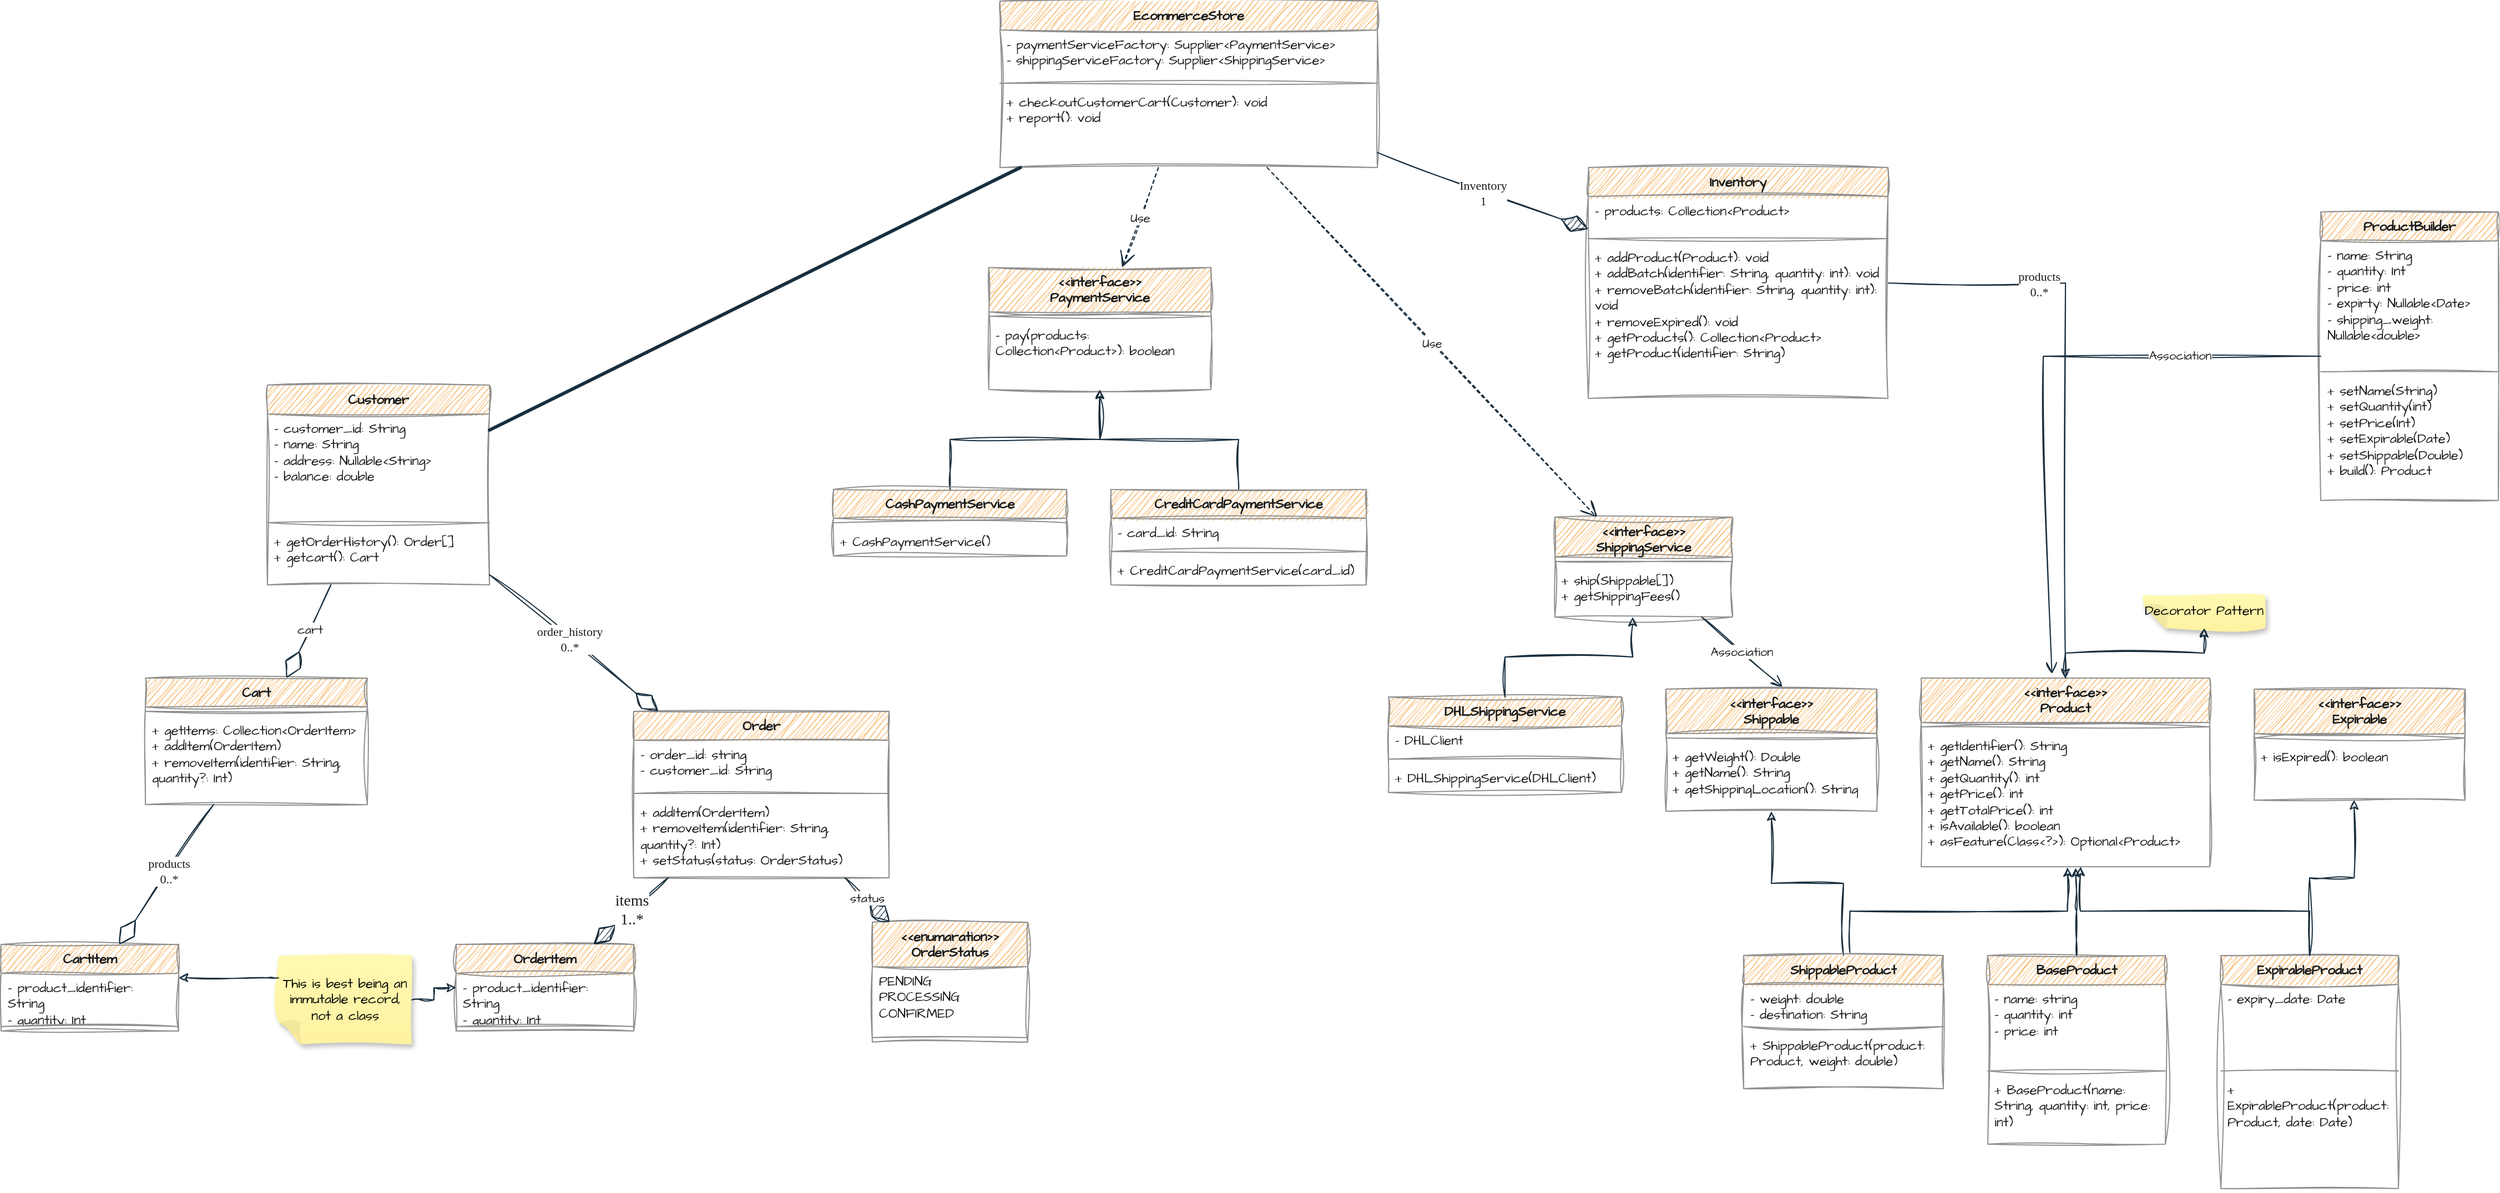 <mxfile version="27.0.9">
  <diagram name="Page-1" id="oMHGKtjGc_Rwl72CopP7">
    <mxGraphModel dx="2731" dy="1090" grid="1" gridSize="10" guides="1" tooltips="1" connect="1" arrows="0" fold="1" page="0" pageScale="1" pageWidth="850" pageHeight="1100" math="0" shadow="0" adaptiveColors="simple">
      <root>
        <mxCell id="0" />
        <mxCell id="1" parent="0" />
        <mxCell id="bumFBKtYFmRdEkyEDQx--1" value="&amp;lt;&amp;lt;interface&amp;gt;&amp;gt;&lt;br&gt;Product" style="swimlane;fontStyle=1;align=center;verticalAlign=top;childLayout=stackLayout;horizontal=1;startSize=40;horizontalStack=0;resizeParent=1;resizeParentMax=0;resizeLast=0;collapsible=1;marginBottom=0;whiteSpace=wrap;html=1;sketch=1;hachureGap=4;jiggle=2;curveFitting=1;fontFamily=Architects Daughter;fontSource=https%3A%2F%2Ffonts.googleapis.com%2Fcss%3Ffamily%3DArchitects%2BDaughter;labelBackgroundColor=none;fillColor=#F5AB50;strokeColor=#909090;fontColor=#1A1A1A;" vertex="1" parent="1">
          <mxGeometry x="270" y="360" width="260" height="170" as="geometry" />
        </mxCell>
        <mxCell id="bumFBKtYFmRdEkyEDQx--3" value="" style="line;strokeWidth=1;fillColor=none;align=left;verticalAlign=middle;spacingTop=-1;spacingLeft=3;spacingRight=3;rotatable=0;labelPosition=right;points=[];portConstraint=eastwest;sketch=1;hachureGap=4;jiggle=2;curveFitting=1;fontFamily=Architects Daughter;fontSource=https%3A%2F%2Ffonts.googleapis.com%2Fcss%3Ffamily%3DArchitects%2BDaughter;labelBackgroundColor=none;strokeColor=#909090;fontColor=#1A1A1A;" vertex="1" parent="bumFBKtYFmRdEkyEDQx--1">
          <mxGeometry y="40" width="260" height="8" as="geometry" />
        </mxCell>
        <mxCell id="bumFBKtYFmRdEkyEDQx--4" value="&lt;div&gt;+ getIdentifier(): String&lt;/div&gt;&lt;div&gt;+ getName(): String&lt;/div&gt;&lt;div&gt;+ getQuantity(): int&lt;/div&gt;&lt;div&gt;+ getPrice(): int&lt;/div&gt;&lt;div&gt;+ getTotalPrice(): int&lt;/div&gt;&lt;div&gt;+ isAvailable(): boolean&lt;/div&gt;&lt;div&gt;+ asFeature(Class&amp;lt;?&amp;gt;): Optional&amp;lt;Product&amp;gt;&lt;/div&gt;" style="text;strokeColor=none;fillColor=none;align=left;verticalAlign=top;spacingLeft=4;spacingRight=4;overflow=hidden;rotatable=0;points=[[0,0.5],[1,0.5]];portConstraint=eastwest;whiteSpace=wrap;html=1;fontFamily=Architects Daughter;fontSource=https%3A%2F%2Ffonts.googleapis.com%2Fcss%3Ffamily%3DArchitects%2BDaughter;labelBackgroundColor=none;fontColor=#1A1A1A;" vertex="1" parent="bumFBKtYFmRdEkyEDQx--1">
          <mxGeometry y="48" width="260" height="122" as="geometry" />
        </mxCell>
        <mxCell id="bumFBKtYFmRdEkyEDQx--17" style="edgeStyle=orthogonalEdgeStyle;rounded=0;sketch=1;hachureGap=4;jiggle=2;curveFitting=1;orthogonalLoop=1;jettySize=auto;html=1;exitX=0.5;exitY=0;exitDx=0;exitDy=0;entryX=0.5;entryY=1;entryDx=0;entryDy=0;entryPerimeter=0;fontFamily=Architects Daughter;fontSource=https%3A%2F%2Ffonts.googleapis.com%2Fcss%3Ffamily%3DArchitects%2BDaughter;labelBackgroundColor=none;fontColor=default;strokeColor=#182E3E;" edge="1" parent="1" source="bumFBKtYFmRdEkyEDQx--13">
          <mxGeometry relative="1" as="geometry">
            <mxPoint x="490" y="670.0" as="targetPoint" />
          </mxGeometry>
        </mxCell>
        <mxCell id="bumFBKtYFmRdEkyEDQx--37" style="edgeStyle=orthogonalEdgeStyle;rounded=0;sketch=1;hachureGap=4;jiggle=2;curveFitting=1;orthogonalLoop=1;jettySize=auto;html=1;exitX=0.5;exitY=0;exitDx=0;exitDy=0;entryX=0.5;entryY=1;entryDx=0;entryDy=0;fontFamily=Architects Daughter;fontSource=https%3A%2F%2Ffonts.googleapis.com%2Fcss%3Ffamily%3DArchitects%2BDaughter;labelBackgroundColor=none;fontColor=default;strokeColor=#182E3E;" edge="1" parent="1" source="bumFBKtYFmRdEkyEDQx--33">
          <mxGeometry relative="1" as="geometry">
            <mxPoint x="1060" y="420" as="targetPoint" />
          </mxGeometry>
        </mxCell>
        <mxCell id="bumFBKtYFmRdEkyEDQx--45" style="edgeStyle=orthogonalEdgeStyle;rounded=0;sketch=1;hachureGap=4;jiggle=2;curveFitting=1;orthogonalLoop=1;jettySize=auto;html=1;exitX=0.5;exitY=0;exitDx=0;exitDy=0;fontFamily=Architects Daughter;fontSource=https%3A%2F%2Ffonts.googleapis.com%2Fcss%3Ffamily%3DArchitects%2BDaughter;entryX=0.309;entryY=1.103;entryDx=0;entryDy=0;entryPerimeter=0;labelBackgroundColor=none;fontColor=default;strokeColor=#182E3E;" edge="1" parent="1" source="bumFBKtYFmRdEkyEDQx--41">
          <mxGeometry relative="1" as="geometry">
            <mxPoint x="1029.44" y="422.678" as="targetPoint" />
            <Array as="points">
              <mxPoint x="995" y="560" />
              <mxPoint x="870" y="560" />
              <mxPoint x="870" y="582" />
              <mxPoint x="1029" y="582" />
              <mxPoint x="1029" y="423" />
            </Array>
          </mxGeometry>
        </mxCell>
        <mxCell id="bumFBKtYFmRdEkyEDQx--49" style="edgeStyle=orthogonalEdgeStyle;rounded=0;sketch=1;hachureGap=4;jiggle=2;curveFitting=1;orthogonalLoop=1;jettySize=auto;html=1;exitX=0.5;exitY=0;exitDx=0;exitDy=0;entryX=0.414;entryY=0.974;entryDx=0;entryDy=0;entryPerimeter=0;fontFamily=Architects Daughter;fontSource=https%3A%2F%2Ffonts.googleapis.com%2Fcss%3Ffamily%3DArchitects%2BDaughter;labelBackgroundColor=none;fontColor=default;strokeColor=#182E3E;" edge="1" parent="1" target="bumFBKtYFmRdEkyEDQx--24">
          <mxGeometry relative="1" as="geometry">
            <mxPoint x="1240" y="300" as="sourcePoint" />
          </mxGeometry>
        </mxCell>
        <mxCell id="bumFBKtYFmRdEkyEDQx--67" value="BaseProduct" style="swimlane;fontStyle=1;align=center;verticalAlign=top;childLayout=stackLayout;horizontal=1;startSize=26;horizontalStack=0;resizeParent=1;resizeParentMax=0;resizeLast=0;collapsible=1;marginBottom=0;whiteSpace=wrap;html=1;sketch=1;hachureGap=4;jiggle=2;curveFitting=1;fontFamily=Architects Daughter;fontSource=https%3A%2F%2Ffonts.googleapis.com%2Fcss%3Ffamily%3DArchitects%2BDaughter;labelBackgroundColor=none;fillColor=#F5AB50;strokeColor=#909090;fontColor=#1A1A1A;" vertex="1" parent="1">
          <mxGeometry x="330" y="610" width="160" height="170" as="geometry" />
        </mxCell>
        <mxCell id="bumFBKtYFmRdEkyEDQx--68" value="- name: string&lt;div&gt;- quantity: int&lt;/div&gt;&lt;div&gt;- price: int&lt;/div&gt;" style="text;strokeColor=none;fillColor=none;align=left;verticalAlign=top;spacingLeft=4;spacingRight=4;overflow=hidden;rotatable=0;points=[[0,0.5],[1,0.5]];portConstraint=eastwest;whiteSpace=wrap;html=1;fontFamily=Architects Daughter;fontSource=https%3A%2F%2Ffonts.googleapis.com%2Fcss%3Ffamily%3DArchitects%2BDaughter;labelBackgroundColor=none;fontColor=#1A1A1A;" vertex="1" parent="bumFBKtYFmRdEkyEDQx--67">
          <mxGeometry y="26" width="160" height="74" as="geometry" />
        </mxCell>
        <mxCell id="bumFBKtYFmRdEkyEDQx--69" value="" style="line;strokeWidth=1;fillColor=none;align=left;verticalAlign=middle;spacingTop=-1;spacingLeft=3;spacingRight=3;rotatable=0;labelPosition=right;points=[];portConstraint=eastwest;sketch=1;hachureGap=4;jiggle=2;curveFitting=1;fontFamily=Architects Daughter;fontSource=https%3A%2F%2Ffonts.googleapis.com%2Fcss%3Ffamily%3DArchitects%2BDaughter;labelBackgroundColor=none;strokeColor=#909090;fontColor=#1A1A1A;" vertex="1" parent="bumFBKtYFmRdEkyEDQx--67">
          <mxGeometry y="100" width="160" height="8" as="geometry" />
        </mxCell>
        <mxCell id="bumFBKtYFmRdEkyEDQx--112" value="&lt;div&gt;+ BaseProduct(name: String, quantity: int, price: int)&lt;/div&gt;" style="text;strokeColor=none;fillColor=none;align=left;verticalAlign=top;spacingLeft=4;spacingRight=4;overflow=hidden;rotatable=0;points=[[0,0.5],[1,0.5]];portConstraint=eastwest;whiteSpace=wrap;html=1;fontFamily=Architects Daughter;fontSource=https%3A%2F%2Ffonts.googleapis.com%2Fcss%3Ffamily%3DArchitects%2BDaughter;labelBackgroundColor=none;fontColor=#1A1A1A;" vertex="1" parent="bumFBKtYFmRdEkyEDQx--67">
          <mxGeometry y="108" width="160" height="62" as="geometry" />
        </mxCell>
        <mxCell id="bumFBKtYFmRdEkyEDQx--71" style="edgeStyle=orthogonalEdgeStyle;rounded=0;sketch=1;hachureGap=4;jiggle=2;curveFitting=1;orthogonalLoop=1;jettySize=auto;html=1;exitX=0.5;exitY=0;exitDx=0;exitDy=0;entryX=0.535;entryY=1.008;entryDx=0;entryDy=0;entryPerimeter=0;fontFamily=Architects Daughter;fontSource=https%3A%2F%2Ffonts.googleapis.com%2Fcss%3Ffamily%3DArchitects%2BDaughter;labelBackgroundColor=none;fontColor=default;strokeColor=#182E3E;" edge="1" parent="1" source="bumFBKtYFmRdEkyEDQx--67" target="bumFBKtYFmRdEkyEDQx--4">
          <mxGeometry relative="1" as="geometry" />
        </mxCell>
        <mxCell id="bumFBKtYFmRdEkyEDQx--76" style="edgeStyle=orthogonalEdgeStyle;rounded=0;sketch=1;hachureGap=4;jiggle=2;curveFitting=1;orthogonalLoop=1;jettySize=auto;html=1;exitX=0.532;exitY=-0.022;exitDx=0;exitDy=0;entryX=0.507;entryY=1.004;entryDx=0;entryDy=0;entryPerimeter=0;fontFamily=Architects Daughter;fontSource=https%3A%2F%2Ffonts.googleapis.com%2Fcss%3Ffamily%3DArchitects%2BDaughter;exitPerimeter=0;labelBackgroundColor=none;fontColor=default;strokeColor=#182E3E;" edge="1" parent="1" source="bumFBKtYFmRdEkyEDQx--77" target="bumFBKtYFmRdEkyEDQx--4">
          <mxGeometry relative="1" as="geometry">
            <mxPoint x="340" y="600.0" as="sourcePoint" />
          </mxGeometry>
        </mxCell>
        <mxCell id="bumFBKtYFmRdEkyEDQx--84" style="edgeStyle=orthogonalEdgeStyle;rounded=0;sketch=1;hachureGap=4;jiggle=2;curveFitting=1;orthogonalLoop=1;jettySize=auto;html=1;exitX=0.5;exitY=0;exitDx=0;exitDy=0;entryX=0.5;entryY=1;entryDx=0;entryDy=0;fontFamily=Architects Daughter;fontSource=https%3A%2F%2Ffonts.googleapis.com%2Fcss%3Ffamily%3DArchitects%2BDaughter;labelBackgroundColor=none;fontColor=default;strokeColor=#182E3E;" edge="1" parent="1" source="bumFBKtYFmRdEkyEDQx--77" target="bumFBKtYFmRdEkyEDQx--81">
          <mxGeometry relative="1" as="geometry" />
        </mxCell>
        <mxCell id="bumFBKtYFmRdEkyEDQx--77" value="ShippableProduct" style="swimlane;fontStyle=1;align=center;verticalAlign=top;childLayout=stackLayout;horizontal=1;startSize=26;horizontalStack=0;resizeParent=1;resizeParentMax=0;resizeLast=0;collapsible=1;marginBottom=0;whiteSpace=wrap;html=1;sketch=1;hachureGap=4;jiggle=2;curveFitting=1;fontFamily=Architects Daughter;fontSource=https%3A%2F%2Ffonts.googleapis.com%2Fcss%3Ffamily%3DArchitects%2BDaughter;labelBackgroundColor=none;fillColor=#F5AB50;strokeColor=#909090;fontColor=#1A1A1A;" vertex="1" parent="1">
          <mxGeometry x="110" y="610" width="180" height="120" as="geometry" />
        </mxCell>
        <mxCell id="bumFBKtYFmRdEkyEDQx--78" value="- weight: double&lt;div&gt;- destination: String&lt;/div&gt;" style="text;strokeColor=none;fillColor=none;align=left;verticalAlign=top;spacingLeft=4;spacingRight=4;overflow=hidden;rotatable=0;points=[[0,0.5],[1,0.5]];portConstraint=eastwest;whiteSpace=wrap;html=1;fontFamily=Architects Daughter;fontSource=https%3A%2F%2Ffonts.googleapis.com%2Fcss%3Ffamily%3DArchitects%2BDaughter;labelBackgroundColor=none;fontColor=#1A1A1A;" vertex="1" parent="bumFBKtYFmRdEkyEDQx--77">
          <mxGeometry y="26" width="180" height="34" as="geometry" />
        </mxCell>
        <mxCell id="bumFBKtYFmRdEkyEDQx--79" value="" style="line;strokeWidth=1;fillColor=none;align=left;verticalAlign=middle;spacingTop=-1;spacingLeft=3;spacingRight=3;rotatable=0;labelPosition=right;points=[];portConstraint=eastwest;sketch=1;hachureGap=4;jiggle=2;curveFitting=1;fontFamily=Architects Daughter;fontSource=https%3A%2F%2Ffonts.googleapis.com%2Fcss%3Ffamily%3DArchitects%2BDaughter;labelBackgroundColor=none;strokeColor=#909090;fontColor=#1A1A1A;" vertex="1" parent="bumFBKtYFmRdEkyEDQx--77">
          <mxGeometry y="60" width="180" height="8" as="geometry" />
        </mxCell>
        <mxCell id="bumFBKtYFmRdEkyEDQx--114" value="&lt;div&gt;+ ShippableProduct(product: Product, weight: double)&lt;/div&gt;" style="text;strokeColor=none;fillColor=none;align=left;verticalAlign=top;spacingLeft=4;spacingRight=4;overflow=hidden;rotatable=0;points=[[0,0.5],[1,0.5]];portConstraint=eastwest;whiteSpace=wrap;html=1;fontFamily=Architects Daughter;fontSource=https%3A%2F%2Ffonts.googleapis.com%2Fcss%3Ffamily%3DArchitects%2BDaughter;labelBackgroundColor=none;fontColor=#1A1A1A;" vertex="1" parent="bumFBKtYFmRdEkyEDQx--77">
          <mxGeometry y="68" width="180" height="52" as="geometry" />
        </mxCell>
        <mxCell id="bumFBKtYFmRdEkyEDQx--81" value="&amp;lt;&amp;lt;interface&amp;gt;&amp;gt;&lt;br&gt;Shippable" style="swimlane;fontStyle=1;align=center;verticalAlign=top;childLayout=stackLayout;horizontal=1;startSize=40;horizontalStack=0;resizeParent=1;resizeParentMax=0;resizeLast=0;collapsible=1;marginBottom=0;whiteSpace=wrap;html=1;sketch=1;hachureGap=4;jiggle=2;curveFitting=1;fontFamily=Architects Daughter;fontSource=https%3A%2F%2Ffonts.googleapis.com%2Fcss%3Ffamily%3DArchitects%2BDaughter;labelBackgroundColor=none;fillColor=#F5AB50;strokeColor=#909090;fontColor=#1A1A1A;" vertex="1" parent="1">
          <mxGeometry x="40" y="370" width="190" height="110" as="geometry" />
        </mxCell>
        <mxCell id="bumFBKtYFmRdEkyEDQx--82" value="" style="line;strokeWidth=1;fillColor=none;align=left;verticalAlign=middle;spacingTop=-1;spacingLeft=3;spacingRight=3;rotatable=0;labelPosition=right;points=[];portConstraint=eastwest;sketch=1;hachureGap=4;jiggle=2;curveFitting=1;fontFamily=Architects Daughter;fontSource=https%3A%2F%2Ffonts.googleapis.com%2Fcss%3Ffamily%3DArchitects%2BDaughter;labelBackgroundColor=none;strokeColor=#909090;fontColor=#1A1A1A;" vertex="1" parent="bumFBKtYFmRdEkyEDQx--81">
          <mxGeometry y="40" width="190" height="8" as="geometry" />
        </mxCell>
        <mxCell id="bumFBKtYFmRdEkyEDQx--83" value="&lt;div&gt;+ getWeight(): Double&lt;/div&gt;&lt;div&gt;+ getName(): String&lt;/div&gt;&lt;div&gt;+ getShippingLocation(): String&lt;/div&gt;" style="text;strokeColor=none;fillColor=none;align=left;verticalAlign=top;spacingLeft=4;spacingRight=4;overflow=hidden;rotatable=0;points=[[0,0.5],[1,0.5]];portConstraint=eastwest;whiteSpace=wrap;html=1;fontFamily=Architects Daughter;fontSource=https%3A%2F%2Ffonts.googleapis.com%2Fcss%3Ffamily%3DArchitects%2BDaughter;labelBackgroundColor=none;fontColor=#1A1A1A;" vertex="1" parent="bumFBKtYFmRdEkyEDQx--81">
          <mxGeometry y="48" width="190" height="62" as="geometry" />
        </mxCell>
        <mxCell id="bumFBKtYFmRdEkyEDQx--85" value="ExpirableProduct" style="swimlane;fontStyle=1;align=center;verticalAlign=top;childLayout=stackLayout;horizontal=1;startSize=26;horizontalStack=0;resizeParent=1;resizeParentMax=0;resizeLast=0;collapsible=1;marginBottom=0;whiteSpace=wrap;html=1;sketch=1;hachureGap=4;jiggle=2;curveFitting=1;fontFamily=Architects Daughter;fontSource=https%3A%2F%2Ffonts.googleapis.com%2Fcss%3Ffamily%3DArchitects%2BDaughter;labelBackgroundColor=none;fillColor=#F5AB50;strokeColor=#909090;fontColor=#1A1A1A;" vertex="1" parent="1">
          <mxGeometry x="540" y="610" width="160" height="210" as="geometry" />
        </mxCell>
        <mxCell id="bumFBKtYFmRdEkyEDQx--86" value="- expiry_date: Date" style="text;strokeColor=none;fillColor=none;align=left;verticalAlign=top;spacingLeft=4;spacingRight=4;overflow=hidden;rotatable=0;points=[[0,0.5],[1,0.5]];portConstraint=eastwest;whiteSpace=wrap;html=1;fontFamily=Architects Daughter;fontSource=https%3A%2F%2Ffonts.googleapis.com%2Fcss%3Ffamily%3DArchitects%2BDaughter;labelBackgroundColor=none;fontColor=#1A1A1A;" vertex="1" parent="bumFBKtYFmRdEkyEDQx--85">
          <mxGeometry y="26" width="160" height="74" as="geometry" />
        </mxCell>
        <mxCell id="bumFBKtYFmRdEkyEDQx--87" value="" style="line;strokeWidth=1;fillColor=none;align=left;verticalAlign=middle;spacingTop=-1;spacingLeft=3;spacingRight=3;rotatable=0;labelPosition=right;points=[];portConstraint=eastwest;sketch=1;hachureGap=4;jiggle=2;curveFitting=1;fontFamily=Architects Daughter;fontSource=https%3A%2F%2Ffonts.googleapis.com%2Fcss%3Ffamily%3DArchitects%2BDaughter;labelBackgroundColor=none;strokeColor=#909090;fontColor=#1A1A1A;" vertex="1" parent="bumFBKtYFmRdEkyEDQx--85">
          <mxGeometry y="100" width="160" height="8" as="geometry" />
        </mxCell>
        <mxCell id="bumFBKtYFmRdEkyEDQx--113" value="&lt;div&gt;+ ExpirableProduct(product: Product, date: Date)&lt;/div&gt;" style="text;strokeColor=none;fillColor=none;align=left;verticalAlign=top;spacingLeft=4;spacingRight=4;overflow=hidden;rotatable=0;points=[[0,0.5],[1,0.5]];portConstraint=eastwest;whiteSpace=wrap;html=1;fontFamily=Architects Daughter;fontSource=https%3A%2F%2Ffonts.googleapis.com%2Fcss%3Ffamily%3DArchitects%2BDaughter;labelBackgroundColor=none;fontColor=#1A1A1A;" vertex="1" parent="bumFBKtYFmRdEkyEDQx--85">
          <mxGeometry y="108" width="160" height="102" as="geometry" />
        </mxCell>
        <mxCell id="bumFBKtYFmRdEkyEDQx--89" value="&amp;lt;&amp;lt;interface&amp;gt;&amp;gt;&lt;br&gt;Expirable" style="swimlane;fontStyle=1;align=center;verticalAlign=top;childLayout=stackLayout;horizontal=1;startSize=40;horizontalStack=0;resizeParent=1;resizeParentMax=0;resizeLast=0;collapsible=1;marginBottom=0;whiteSpace=wrap;html=1;sketch=1;hachureGap=4;jiggle=2;curveFitting=1;fontFamily=Architects Daughter;fontSource=https%3A%2F%2Ffonts.googleapis.com%2Fcss%3Ffamily%3DArchitects%2BDaughter;labelBackgroundColor=none;fillColor=#F5AB50;strokeColor=#909090;fontColor=#1A1A1A;" vertex="1" parent="1">
          <mxGeometry x="570" y="370" width="190" height="100" as="geometry" />
        </mxCell>
        <mxCell id="bumFBKtYFmRdEkyEDQx--90" value="" style="line;strokeWidth=1;fillColor=none;align=left;verticalAlign=middle;spacingTop=-1;spacingLeft=3;spacingRight=3;rotatable=0;labelPosition=right;points=[];portConstraint=eastwest;sketch=1;hachureGap=4;jiggle=2;curveFitting=1;fontFamily=Architects Daughter;fontSource=https%3A%2F%2Ffonts.googleapis.com%2Fcss%3Ffamily%3DArchitects%2BDaughter;labelBackgroundColor=none;strokeColor=#909090;fontColor=#1A1A1A;" vertex="1" parent="bumFBKtYFmRdEkyEDQx--89">
          <mxGeometry y="40" width="190" height="8" as="geometry" />
        </mxCell>
        <mxCell id="bumFBKtYFmRdEkyEDQx--91" value="&lt;div&gt;+ isExpired(): boolean&lt;/div&gt;" style="text;strokeColor=none;fillColor=none;align=left;verticalAlign=top;spacingLeft=4;spacingRight=4;overflow=hidden;rotatable=0;points=[[0,0.5],[1,0.5]];portConstraint=eastwest;whiteSpace=wrap;html=1;fontFamily=Architects Daughter;fontSource=https%3A%2F%2Ffonts.googleapis.com%2Fcss%3Ffamily%3DArchitects%2BDaughter;labelBackgroundColor=none;fontColor=#1A1A1A;" vertex="1" parent="bumFBKtYFmRdEkyEDQx--89">
          <mxGeometry y="48" width="190" height="52" as="geometry" />
        </mxCell>
        <mxCell id="bumFBKtYFmRdEkyEDQx--92" style="edgeStyle=orthogonalEdgeStyle;rounded=0;sketch=1;hachureGap=4;jiggle=2;curveFitting=1;orthogonalLoop=1;jettySize=auto;html=1;exitX=0.5;exitY=0;exitDx=0;exitDy=0;entryX=0.474;entryY=1;entryDx=0;entryDy=0;entryPerimeter=0;fontFamily=Architects Daughter;fontSource=https%3A%2F%2Ffonts.googleapis.com%2Fcss%3Ffamily%3DArchitects%2BDaughter;labelBackgroundColor=none;fontColor=default;strokeColor=#182E3E;" edge="1" parent="1" source="bumFBKtYFmRdEkyEDQx--85" target="bumFBKtYFmRdEkyEDQx--91">
          <mxGeometry relative="1" as="geometry" />
        </mxCell>
        <mxCell id="bumFBKtYFmRdEkyEDQx--93" style="edgeStyle=orthogonalEdgeStyle;rounded=0;sketch=1;hachureGap=4;jiggle=2;curveFitting=1;orthogonalLoop=1;jettySize=auto;html=1;exitX=0.5;exitY=0;exitDx=0;exitDy=0;entryX=0.552;entryY=1;entryDx=0;entryDy=0;entryPerimeter=0;fontFamily=Architects Daughter;fontSource=https%3A%2F%2Ffonts.googleapis.com%2Fcss%3Ffamily%3DArchitects%2BDaughter;labelBackgroundColor=none;fontColor=default;strokeColor=#182E3E;" edge="1" parent="1" source="bumFBKtYFmRdEkyEDQx--85" target="bumFBKtYFmRdEkyEDQx--4">
          <mxGeometry relative="1" as="geometry" />
        </mxCell>
        <mxCell id="bumFBKtYFmRdEkyEDQx--94" value="ProductBuilder" style="swimlane;fontStyle=1;align=center;verticalAlign=top;childLayout=stackLayout;horizontal=1;startSize=26;horizontalStack=0;resizeParent=1;resizeParentMax=0;resizeLast=0;collapsible=1;marginBottom=0;whiteSpace=wrap;html=1;sketch=1;hachureGap=4;jiggle=2;curveFitting=1;fontFamily=Architects Daughter;fontSource=https%3A%2F%2Ffonts.googleapis.com%2Fcss%3Ffamily%3DArchitects%2BDaughter;labelBackgroundColor=none;fillColor=#F5AB50;strokeColor=#909090;fontColor=#1A1A1A;" vertex="1" parent="1">
          <mxGeometry x="630" y="-60" width="160" height="260" as="geometry" />
        </mxCell>
        <mxCell id="bumFBKtYFmRdEkyEDQx--95" value="- name: String&lt;div&gt;- quantity: Int&lt;/div&gt;&lt;div&gt;- price: int&lt;/div&gt;&lt;div&gt;- expirty: Nullable&amp;lt;Date&amp;gt;&lt;/div&gt;&lt;div&gt;- shipping_weight: Nullable&amp;lt;double&amp;gt;&lt;/div&gt;" style="text;strokeColor=none;fillColor=none;align=left;verticalAlign=top;spacingLeft=4;spacingRight=4;overflow=hidden;rotatable=0;points=[[0,0.5],[1,0.5]];portConstraint=eastwest;whiteSpace=wrap;html=1;fontFamily=Architects Daughter;fontSource=https%3A%2F%2Ffonts.googleapis.com%2Fcss%3Ffamily%3DArchitects%2BDaughter;labelBackgroundColor=none;fontColor=#1A1A1A;" vertex="1" parent="bumFBKtYFmRdEkyEDQx--94">
          <mxGeometry y="26" width="160" height="114" as="geometry" />
        </mxCell>
        <mxCell id="bumFBKtYFmRdEkyEDQx--96" value="" style="line;strokeWidth=1;fillColor=none;align=left;verticalAlign=middle;spacingTop=-1;spacingLeft=3;spacingRight=3;rotatable=0;labelPosition=right;points=[];portConstraint=eastwest;sketch=1;hachureGap=4;jiggle=2;curveFitting=1;fontFamily=Architects Daughter;fontSource=https%3A%2F%2Ffonts.googleapis.com%2Fcss%3Ffamily%3DArchitects%2BDaughter;labelBackgroundColor=none;strokeColor=#909090;fontColor=#1A1A1A;" vertex="1" parent="bumFBKtYFmRdEkyEDQx--94">
          <mxGeometry y="140" width="160" height="8" as="geometry" />
        </mxCell>
        <mxCell id="bumFBKtYFmRdEkyEDQx--97" value="+ setName(String)&lt;div&gt;+ setQuantity(int)&lt;/div&gt;&lt;div&gt;+ setPrice(Int)&lt;/div&gt;&lt;div&gt;+ setExpirable(Date)&lt;/div&gt;&lt;div&gt;+ setShippable(Double)&lt;/div&gt;&lt;div&gt;+ build(): Product&lt;/div&gt;" style="text;strokeColor=none;fillColor=none;align=left;verticalAlign=top;spacingLeft=4;spacingRight=4;overflow=hidden;rotatable=0;points=[[0,0.5],[1,0.5]];portConstraint=eastwest;whiteSpace=wrap;html=1;fontFamily=Architects Daughter;fontSource=https%3A%2F%2Ffonts.googleapis.com%2Fcss%3Ffamily%3DArchitects%2BDaughter;labelBackgroundColor=none;fontColor=#1A1A1A;" vertex="1" parent="bumFBKtYFmRdEkyEDQx--94">
          <mxGeometry y="148" width="160" height="112" as="geometry" />
        </mxCell>
        <mxCell id="bumFBKtYFmRdEkyEDQx--98" value="" style="endArrow=open;startArrow=none;endFill=0;startFill=0;endSize=8;html=1;verticalAlign=bottom;labelBackgroundColor=none;strokeWidth=1;rounded=0;sketch=1;hachureGap=4;jiggle=2;curveFitting=1;fontFamily=Architects Daughter;fontSource=https%3A%2F%2Ffonts.googleapis.com%2Fcss%3Ffamily%3DArchitects%2BDaughter;entryX=0.453;entryY=-0.022;entryDx=0;entryDy=0;entryPerimeter=0;fontColor=default;strokeColor=#182E3E;" edge="1" parent="1" source="bumFBKtYFmRdEkyEDQx--94" target="bumFBKtYFmRdEkyEDQx--1">
          <mxGeometry width="160" relative="1" as="geometry">
            <mxPoint x="150" y="220" as="sourcePoint" />
            <mxPoint x="310" y="220" as="targetPoint" />
            <Array as="points">
              <mxPoint x="380" y="70" />
            </Array>
          </mxGeometry>
        </mxCell>
        <mxCell id="bumFBKtYFmRdEkyEDQx--194" value="Association" style="edgeLabel;html=1;align=center;verticalAlign=middle;resizable=0;points=[];sketch=1;hachureGap=4;jiggle=2;curveFitting=1;strokeColor=#909090;fontFamily=Architects Daughter;fontSource=https%3A%2F%2Ffonts.googleapis.com%2Fcss%3Ffamily%3DArchitects%2BDaughter;fontColor=#1A1A1A;fillColor=#F5AB50;" vertex="1" connectable="0" parent="bumFBKtYFmRdEkyEDQx--98">
          <mxGeometry x="-0.526" y="-1" relative="1" as="geometry">
            <mxPoint as="offset" />
          </mxGeometry>
        </mxCell>
        <mxCell id="bumFBKtYFmRdEkyEDQx--101" value="&lt;div&gt;&amp;lt;&amp;lt;interface&amp;gt;&amp;gt;&lt;/div&gt;ShippingService" style="swimlane;fontStyle=1;align=center;verticalAlign=top;childLayout=stackLayout;horizontal=1;startSize=36;horizontalStack=0;resizeParent=1;resizeParentMax=0;resizeLast=0;collapsible=1;marginBottom=0;whiteSpace=wrap;html=1;sketch=1;hachureGap=4;jiggle=2;curveFitting=1;fontFamily=Architects Daughter;fontSource=https%3A%2F%2Ffonts.googleapis.com%2Fcss%3Ffamily%3DArchitects%2BDaughter;labelBackgroundColor=none;fillColor=#F5AB50;strokeColor=#909090;fontColor=#1A1A1A;" vertex="1" parent="1">
          <mxGeometry x="-60" y="215" width="160" height="90" as="geometry" />
        </mxCell>
        <mxCell id="bumFBKtYFmRdEkyEDQx--103" value="" style="line;strokeWidth=1;fillColor=none;align=left;verticalAlign=middle;spacingTop=-1;spacingLeft=3;spacingRight=3;rotatable=0;labelPosition=right;points=[];portConstraint=eastwest;sketch=1;hachureGap=4;jiggle=2;curveFitting=1;fontFamily=Architects Daughter;fontSource=https%3A%2F%2Ffonts.googleapis.com%2Fcss%3Ffamily%3DArchitects%2BDaughter;labelBackgroundColor=none;strokeColor=#909090;fontColor=#1A1A1A;" vertex="1" parent="bumFBKtYFmRdEkyEDQx--101">
          <mxGeometry y="36" width="160" height="8" as="geometry" />
        </mxCell>
        <mxCell id="bumFBKtYFmRdEkyEDQx--104" value="+ ship(Shippable[])&lt;div&gt;+ getShippingFees()&lt;/div&gt;" style="text;strokeColor=none;fillColor=none;align=left;verticalAlign=top;spacingLeft=4;spacingRight=4;overflow=hidden;rotatable=0;points=[[0,0.5],[1,0.5]];portConstraint=eastwest;whiteSpace=wrap;html=1;fontFamily=Architects Daughter;fontSource=https%3A%2F%2Ffonts.googleapis.com%2Fcss%3Ffamily%3DArchitects%2BDaughter;labelBackgroundColor=none;fontColor=#1A1A1A;" vertex="1" parent="bumFBKtYFmRdEkyEDQx--101">
          <mxGeometry y="44" width="160" height="46" as="geometry" />
        </mxCell>
        <mxCell id="bumFBKtYFmRdEkyEDQx--105" value="" style="endArrow=open;startArrow=none;endFill=0;startFill=0;endSize=8;html=1;verticalAlign=bottom;labelBackgroundColor=none;strokeWidth=1;rounded=0;sketch=1;hachureGap=4;jiggle=2;curveFitting=1;fontFamily=Architects Daughter;fontSource=https%3A%2F%2Ffonts.googleapis.com%2Fcss%3Ffamily%3DArchitects%2BDaughter;entryX=0.553;entryY=-0.02;entryDx=0;entryDy=0;entryPerimeter=0;fontColor=default;strokeColor=#182E3E;" edge="1" parent="1" source="bumFBKtYFmRdEkyEDQx--101" target="bumFBKtYFmRdEkyEDQx--81">
          <mxGeometry width="160" relative="1" as="geometry">
            <mxPoint x="-210" y="160" as="sourcePoint" />
            <mxPoint x="-50" y="160" as="targetPoint" />
          </mxGeometry>
        </mxCell>
        <mxCell id="bumFBKtYFmRdEkyEDQx--130" value="Association" style="edgeLabel;html=1;align=center;verticalAlign=middle;resizable=0;points=[];sketch=1;hachureGap=4;jiggle=2;curveFitting=1;strokeColor=#909090;fontFamily=Architects Daughter;fontSource=https%3A%2F%2Ffonts.googleapis.com%2Fcss%3Ffamily%3DArchitects%2BDaughter;fontColor=#1A1A1A;fillColor=#F5AB50;" vertex="1" connectable="0" parent="bumFBKtYFmRdEkyEDQx--105">
          <mxGeometry x="-0.032" relative="1" as="geometry">
            <mxPoint as="offset" />
          </mxGeometry>
        </mxCell>
        <mxCell id="bumFBKtYFmRdEkyEDQx--106" value="DHLShippingService" style="swimlane;fontStyle=1;align=center;verticalAlign=top;childLayout=stackLayout;horizontal=1;startSize=26;horizontalStack=0;resizeParent=1;resizeParentMax=0;resizeLast=0;collapsible=1;marginBottom=0;whiteSpace=wrap;html=1;sketch=1;hachureGap=4;jiggle=2;curveFitting=1;fontFamily=Architects Daughter;fontSource=https%3A%2F%2Ffonts.googleapis.com%2Fcss%3Ffamily%3DArchitects%2BDaughter;labelBackgroundColor=none;fillColor=#F5AB50;strokeColor=#909090;fontColor=#1A1A1A;" vertex="1" parent="1">
          <mxGeometry x="-210" y="377" width="210" height="86" as="geometry" />
        </mxCell>
        <mxCell id="bumFBKtYFmRdEkyEDQx--107" value="- DHLClient" style="text;strokeColor=none;fillColor=none;align=left;verticalAlign=top;spacingLeft=4;spacingRight=4;overflow=hidden;rotatable=0;points=[[0,0.5],[1,0.5]];portConstraint=eastwest;whiteSpace=wrap;html=1;fontFamily=Architects Daughter;fontSource=https%3A%2F%2Ffonts.googleapis.com%2Fcss%3Ffamily%3DArchitects%2BDaughter;labelBackgroundColor=none;fontColor=#1A1A1A;" vertex="1" parent="bumFBKtYFmRdEkyEDQx--106">
          <mxGeometry y="26" width="210" height="26" as="geometry" />
        </mxCell>
        <mxCell id="bumFBKtYFmRdEkyEDQx--108" value="" style="line;strokeWidth=1;fillColor=none;align=left;verticalAlign=middle;spacingTop=-1;spacingLeft=3;spacingRight=3;rotatable=0;labelPosition=right;points=[];portConstraint=eastwest;sketch=1;hachureGap=4;jiggle=2;curveFitting=1;fontFamily=Architects Daughter;fontSource=https%3A%2F%2Ffonts.googleapis.com%2Fcss%3Ffamily%3DArchitects%2BDaughter;labelBackgroundColor=none;strokeColor=#909090;fontColor=#1A1A1A;" vertex="1" parent="bumFBKtYFmRdEkyEDQx--106">
          <mxGeometry y="52" width="210" height="8" as="geometry" />
        </mxCell>
        <mxCell id="bumFBKtYFmRdEkyEDQx--109" value="+ DHLShippingService(DHLClient)&lt;div&gt;&lt;br&gt;&lt;div&gt;&lt;br&gt;&lt;/div&gt;&lt;/div&gt;" style="text;strokeColor=none;fillColor=none;align=left;verticalAlign=top;spacingLeft=4;spacingRight=4;overflow=hidden;rotatable=0;points=[[0,0.5],[1,0.5]];portConstraint=eastwest;whiteSpace=wrap;html=1;fontFamily=Architects Daughter;fontSource=https%3A%2F%2Ffonts.googleapis.com%2Fcss%3Ffamily%3DArchitects%2BDaughter;labelBackgroundColor=none;fontColor=#1A1A1A;" vertex="1" parent="bumFBKtYFmRdEkyEDQx--106">
          <mxGeometry y="60" width="210" height="26" as="geometry" />
        </mxCell>
        <mxCell id="bumFBKtYFmRdEkyEDQx--110" style="edgeStyle=orthogonalEdgeStyle;rounded=0;sketch=1;hachureGap=4;jiggle=2;curveFitting=1;orthogonalLoop=1;jettySize=auto;html=1;exitX=0.5;exitY=0;exitDx=0;exitDy=0;entryX=0.438;entryY=1;entryDx=0;entryDy=0;entryPerimeter=0;fontFamily=Architects Daughter;fontSource=https%3A%2F%2Ffonts.googleapis.com%2Fcss%3Ffamily%3DArchitects%2BDaughter;labelBackgroundColor=none;fontColor=default;strokeColor=#182E3E;" edge="1" parent="1" source="bumFBKtYFmRdEkyEDQx--106" target="bumFBKtYFmRdEkyEDQx--104">
          <mxGeometry relative="1" as="geometry" />
        </mxCell>
        <mxCell id="bumFBKtYFmRdEkyEDQx--115" value="&lt;div&gt;&amp;lt;&amp;lt;interface&amp;gt;&amp;gt;&lt;/div&gt;PaymentService" style="swimlane;fontStyle=1;align=center;verticalAlign=top;childLayout=stackLayout;horizontal=1;startSize=40;horizontalStack=0;resizeParent=1;resizeParentMax=0;resizeLast=0;collapsible=1;marginBottom=0;whiteSpace=wrap;html=1;sketch=1;hachureGap=4;jiggle=2;curveFitting=1;fontFamily=Architects Daughter;fontSource=https%3A%2F%2Ffonts.googleapis.com%2Fcss%3Ffamily%3DArchitects%2BDaughter;labelBackgroundColor=none;fillColor=#F5AB50;strokeColor=#909090;fontColor=#1A1A1A;" vertex="1" parent="1">
          <mxGeometry x="-570" y="-10" width="200" height="110" as="geometry" />
        </mxCell>
        <mxCell id="bumFBKtYFmRdEkyEDQx--117" value="" style="line;strokeWidth=1;fillColor=none;align=left;verticalAlign=middle;spacingTop=-1;spacingLeft=3;spacingRight=3;rotatable=0;labelPosition=right;points=[];portConstraint=eastwest;sketch=1;hachureGap=4;jiggle=2;curveFitting=1;fontFamily=Architects Daughter;fontSource=https%3A%2F%2Ffonts.googleapis.com%2Fcss%3Ffamily%3DArchitects%2BDaughter;labelBackgroundColor=none;strokeColor=#909090;fontColor=#1A1A1A;" vertex="1" parent="bumFBKtYFmRdEkyEDQx--115">
          <mxGeometry y="40" width="200" height="8" as="geometry" />
        </mxCell>
        <mxCell id="bumFBKtYFmRdEkyEDQx--118" value="- pay(products: Collection&amp;lt;Product&amp;gt;): boolean" style="text;strokeColor=none;fillColor=none;align=left;verticalAlign=top;spacingLeft=4;spacingRight=4;overflow=hidden;rotatable=0;points=[[0,0.5],[1,0.5]];portConstraint=eastwest;whiteSpace=wrap;html=1;fontFamily=Architects Daughter;fontSource=https%3A%2F%2Ffonts.googleapis.com%2Fcss%3Ffamily%3DArchitects%2BDaughter;labelBackgroundColor=none;fontColor=#1A1A1A;" vertex="1" parent="bumFBKtYFmRdEkyEDQx--115">
          <mxGeometry y="48" width="200" height="62" as="geometry" />
        </mxCell>
        <mxCell id="bumFBKtYFmRdEkyEDQx--124" style="edgeStyle=orthogonalEdgeStyle;rounded=0;sketch=1;hachureGap=4;jiggle=2;curveFitting=1;orthogonalLoop=1;jettySize=auto;html=1;exitX=0.5;exitY=0;exitDx=0;exitDy=0;strokeColor=#182E3E;fontFamily=Architects Daughter;fontSource=https%3A%2F%2Ffonts.googleapis.com%2Fcss%3Ffamily%3DArchitects%2BDaughter;fontColor=#1A1A1A;" edge="1" parent="1" source="bumFBKtYFmRdEkyEDQx--120" target="bumFBKtYFmRdEkyEDQx--115">
          <mxGeometry relative="1" as="geometry" />
        </mxCell>
        <mxCell id="bumFBKtYFmRdEkyEDQx--120" value="CashPaymentService" style="swimlane;fontStyle=1;align=center;verticalAlign=top;childLayout=stackLayout;horizontal=1;startSize=26;horizontalStack=0;resizeParent=1;resizeParentMax=0;resizeLast=0;collapsible=1;marginBottom=0;whiteSpace=wrap;html=1;sketch=1;hachureGap=4;jiggle=2;curveFitting=1;fontFamily=Architects Daughter;fontSource=https%3A%2F%2Ffonts.googleapis.com%2Fcss%3Ffamily%3DArchitects%2BDaughter;labelBackgroundColor=none;fillColor=#F5AB50;strokeColor=#909090;fontColor=#1A1A1A;" vertex="1" parent="1">
          <mxGeometry x="-710" y="190" width="210" height="60" as="geometry" />
        </mxCell>
        <mxCell id="bumFBKtYFmRdEkyEDQx--122" value="" style="line;strokeWidth=1;fillColor=none;align=left;verticalAlign=middle;spacingTop=-1;spacingLeft=3;spacingRight=3;rotatable=0;labelPosition=right;points=[];portConstraint=eastwest;sketch=1;hachureGap=4;jiggle=2;curveFitting=1;fontFamily=Architects Daughter;fontSource=https%3A%2F%2Ffonts.googleapis.com%2Fcss%3Ffamily%3DArchitects%2BDaughter;labelBackgroundColor=none;strokeColor=#909090;fontColor=#1A1A1A;" vertex="1" parent="bumFBKtYFmRdEkyEDQx--120">
          <mxGeometry y="26" width="210" height="8" as="geometry" />
        </mxCell>
        <mxCell id="bumFBKtYFmRdEkyEDQx--123" value="&lt;div&gt;&lt;div&gt;+ CashPaymentService()&lt;/div&gt;&lt;/div&gt;" style="text;strokeColor=none;fillColor=none;align=left;verticalAlign=top;spacingLeft=4;spacingRight=4;overflow=hidden;rotatable=0;points=[[0,0.5],[1,0.5]];portConstraint=eastwest;whiteSpace=wrap;html=1;fontFamily=Architects Daughter;fontSource=https%3A%2F%2Ffonts.googleapis.com%2Fcss%3Ffamily%3DArchitects%2BDaughter;labelBackgroundColor=none;fontColor=#1A1A1A;" vertex="1" parent="bumFBKtYFmRdEkyEDQx--120">
          <mxGeometry y="34" width="210" height="26" as="geometry" />
        </mxCell>
        <mxCell id="bumFBKtYFmRdEkyEDQx--129" style="edgeStyle=orthogonalEdgeStyle;rounded=0;sketch=1;hachureGap=4;jiggle=2;curveFitting=1;orthogonalLoop=1;jettySize=auto;html=1;exitX=0.5;exitY=0;exitDx=0;exitDy=0;strokeColor=#182E3E;fontFamily=Architects Daughter;fontSource=https%3A%2F%2Ffonts.googleapis.com%2Fcss%3Ffamily%3DArchitects%2BDaughter;fontColor=#1A1A1A;" edge="1" parent="1" source="bumFBKtYFmRdEkyEDQx--125" target="bumFBKtYFmRdEkyEDQx--115">
          <mxGeometry relative="1" as="geometry" />
        </mxCell>
        <mxCell id="bumFBKtYFmRdEkyEDQx--125" value="CreditCardPaymentService" style="swimlane;fontStyle=1;align=center;verticalAlign=top;childLayout=stackLayout;horizontal=1;startSize=26;horizontalStack=0;resizeParent=1;resizeParentMax=0;resizeLast=0;collapsible=1;marginBottom=0;whiteSpace=wrap;html=1;sketch=1;hachureGap=4;jiggle=2;curveFitting=1;fontFamily=Architects Daughter;fontSource=https%3A%2F%2Ffonts.googleapis.com%2Fcss%3Ffamily%3DArchitects%2BDaughter;labelBackgroundColor=none;fillColor=#F5AB50;strokeColor=#909090;fontColor=#1A1A1A;" vertex="1" parent="1">
          <mxGeometry x="-460" y="190" width="230" height="86" as="geometry" />
        </mxCell>
        <mxCell id="bumFBKtYFmRdEkyEDQx--126" value="- card_id: String" style="text;strokeColor=none;fillColor=none;align=left;verticalAlign=top;spacingLeft=4;spacingRight=4;overflow=hidden;rotatable=0;points=[[0,0.5],[1,0.5]];portConstraint=eastwest;whiteSpace=wrap;html=1;fontFamily=Architects Daughter;fontSource=https%3A%2F%2Ffonts.googleapis.com%2Fcss%3Ffamily%3DArchitects%2BDaughter;labelBackgroundColor=none;fontColor=#1A1A1A;" vertex="1" parent="bumFBKtYFmRdEkyEDQx--125">
          <mxGeometry y="26" width="230" height="26" as="geometry" />
        </mxCell>
        <mxCell id="bumFBKtYFmRdEkyEDQx--127" value="" style="line;strokeWidth=1;fillColor=none;align=left;verticalAlign=middle;spacingTop=-1;spacingLeft=3;spacingRight=3;rotatable=0;labelPosition=right;points=[];portConstraint=eastwest;sketch=1;hachureGap=4;jiggle=2;curveFitting=1;fontFamily=Architects Daughter;fontSource=https%3A%2F%2Ffonts.googleapis.com%2Fcss%3Ffamily%3DArchitects%2BDaughter;labelBackgroundColor=none;strokeColor=#909090;fontColor=#1A1A1A;" vertex="1" parent="bumFBKtYFmRdEkyEDQx--125">
          <mxGeometry y="52" width="230" height="8" as="geometry" />
        </mxCell>
        <mxCell id="bumFBKtYFmRdEkyEDQx--128" value="&lt;div&gt;&lt;div&gt;+ CreditCardPaymentService(card_id)&lt;/div&gt;&lt;/div&gt;" style="text;strokeColor=none;fillColor=none;align=left;verticalAlign=top;spacingLeft=4;spacingRight=4;overflow=hidden;rotatable=0;points=[[0,0.5],[1,0.5]];portConstraint=eastwest;whiteSpace=wrap;html=1;fontFamily=Architects Daughter;fontSource=https%3A%2F%2Ffonts.googleapis.com%2Fcss%3Ffamily%3DArchitects%2BDaughter;labelBackgroundColor=none;fontColor=#1A1A1A;" vertex="1" parent="bumFBKtYFmRdEkyEDQx--125">
          <mxGeometry y="60" width="230" height="26" as="geometry" />
        </mxCell>
        <mxCell id="bumFBKtYFmRdEkyEDQx--192" style="edgeStyle=orthogonalEdgeStyle;rounded=0;sketch=1;hachureGap=4;jiggle=2;curveFitting=1;orthogonalLoop=1;jettySize=auto;html=1;strokeColor=#182E3E;fontFamily=Architects Daughter;fontSource=https%3A%2F%2Ffonts.googleapis.com%2Fcss%3Ffamily%3DArchitects%2BDaughter;fontColor=#1A1A1A;" edge="1" parent="1" source="bumFBKtYFmRdEkyEDQx--131" target="bumFBKtYFmRdEkyEDQx--1">
          <mxGeometry relative="1" as="geometry" />
        </mxCell>
        <mxCell id="bumFBKtYFmRdEkyEDQx--193" value="&lt;font face=&quot;SF Mono&quot;&gt;products&lt;/font&gt;&lt;div&gt;&lt;font face=&quot;SF Mono&quot;&gt;0..*&lt;/font&gt;&lt;/div&gt;" style="edgeLabel;html=1;align=center;verticalAlign=middle;resizable=0;points=[];sketch=1;hachureGap=4;jiggle=2;curveFitting=1;strokeColor=#909090;fontFamily=Architects Daughter;fontSource=https%3A%2F%2Ffonts.googleapis.com%2Fcss%3Ffamily%3DArchitects%2BDaughter;fontColor=#1A1A1A;fillColor=#F5AB50;" vertex="1" connectable="0" parent="bumFBKtYFmRdEkyEDQx--192">
          <mxGeometry x="-0.475" y="-1" relative="1" as="geometry">
            <mxPoint as="offset" />
          </mxGeometry>
        </mxCell>
        <mxCell id="bumFBKtYFmRdEkyEDQx--131" value="Inventory" style="swimlane;fontStyle=1;align=center;verticalAlign=top;childLayout=stackLayout;horizontal=1;startSize=26;horizontalStack=0;resizeParent=1;resizeParentMax=0;resizeLast=0;collapsible=1;marginBottom=0;whiteSpace=wrap;html=1;sketch=1;hachureGap=4;jiggle=2;curveFitting=1;strokeColor=#909090;fontFamily=Architects Daughter;fontSource=https%3A%2F%2Ffonts.googleapis.com%2Fcss%3Ffamily%3DArchitects%2BDaughter;fontColor=#1A1A1A;fillColor=#F5AB50;" vertex="1" parent="1">
          <mxGeometry x="-30" y="-100" width="270" height="208" as="geometry" />
        </mxCell>
        <mxCell id="bumFBKtYFmRdEkyEDQx--132" value="- products: Collection&amp;lt;Product&amp;gt;" style="text;strokeColor=none;fillColor=none;align=left;verticalAlign=top;spacingLeft=4;spacingRight=4;overflow=hidden;rotatable=0;points=[[0,0.5],[1,0.5]];portConstraint=eastwest;whiteSpace=wrap;html=1;fontFamily=Architects Daughter;fontSource=https%3A%2F%2Ffonts.googleapis.com%2Fcss%3Ffamily%3DArchitects%2BDaughter;fontColor=#1A1A1A;" vertex="1" parent="bumFBKtYFmRdEkyEDQx--131">
          <mxGeometry y="26" width="270" height="34" as="geometry" />
        </mxCell>
        <mxCell id="bumFBKtYFmRdEkyEDQx--133" value="" style="line;strokeWidth=1;fillColor=none;align=left;verticalAlign=middle;spacingTop=-1;spacingLeft=3;spacingRight=3;rotatable=0;labelPosition=right;points=[];portConstraint=eastwest;strokeColor=inherit;sketch=1;hachureGap=4;jiggle=2;curveFitting=1;fontFamily=Architects Daughter;fontSource=https%3A%2F%2Ffonts.googleapis.com%2Fcss%3Ffamily%3DArchitects%2BDaughter;fontColor=#1A1A1A;" vertex="1" parent="bumFBKtYFmRdEkyEDQx--131">
          <mxGeometry y="60" width="270" height="8" as="geometry" />
        </mxCell>
        <mxCell id="bumFBKtYFmRdEkyEDQx--134" value="+ addProduct(Product): void&lt;div&gt;+ addBatch(identifier: String, quantity: int): void&lt;br&gt;&lt;div&gt;&lt;div&gt;+ removeBatch(identifier: String, quantity: int): void&lt;/div&gt;&lt;div&gt;+ removeExpired(): void&lt;/div&gt;&lt;div&gt;+ getProducts(): Collection&amp;lt;Product&amp;gt;&lt;/div&gt;&lt;div&gt;+ getProduct(identifier: String)&lt;/div&gt;&lt;div&gt;&lt;br&gt;&lt;/div&gt;&lt;/div&gt;&lt;/div&gt;" style="text;strokeColor=none;fillColor=none;align=left;verticalAlign=top;spacingLeft=4;spacingRight=4;overflow=hidden;rotatable=0;points=[[0,0.5],[1,0.5]];portConstraint=eastwest;whiteSpace=wrap;html=1;fontFamily=Architects Daughter;fontSource=https%3A%2F%2Ffonts.googleapis.com%2Fcss%3Ffamily%3DArchitects%2BDaughter;fontColor=#1A1A1A;" vertex="1" parent="bumFBKtYFmRdEkyEDQx--131">
          <mxGeometry y="68" width="270" height="140" as="geometry" />
        </mxCell>
        <mxCell id="bumFBKtYFmRdEkyEDQx--147" value="Customer" style="swimlane;fontStyle=1;align=center;verticalAlign=top;childLayout=stackLayout;horizontal=1;startSize=26;horizontalStack=0;resizeParent=1;resizeParentMax=0;resizeLast=0;collapsible=1;marginBottom=0;whiteSpace=wrap;html=1;sketch=1;hachureGap=4;jiggle=2;curveFitting=1;strokeColor=#909090;fontFamily=Architects Daughter;fontSource=https%3A%2F%2Ffonts.googleapis.com%2Fcss%3Ffamily%3DArchitects%2BDaughter;fontColor=#1A1A1A;fillColor=#F5AB50;" vertex="1" parent="1">
          <mxGeometry x="-1220" y="96" width="200" height="180" as="geometry" />
        </mxCell>
        <mxCell id="bumFBKtYFmRdEkyEDQx--148" value="&lt;div&gt;&lt;span style=&quot;background-color: transparent; color: light-dark(rgb(26, 26, 26), rgb(215, 215, 215));&quot;&gt;- customer_id: String&lt;/span&gt;&lt;/div&gt;&lt;div&gt;&lt;span style=&quot;background-color: transparent; color: light-dark(rgb(26, 26, 26), rgb(215, 215, 215));&quot;&gt;- name: String&lt;/span&gt;&lt;/div&gt;&lt;div&gt;- address: Nullable&amp;lt;String&amp;gt;&lt;/div&gt;&lt;div&gt;- balance: double&lt;/div&gt;" style="text;strokeColor=none;fillColor=none;align=left;verticalAlign=top;spacingLeft=4;spacingRight=4;overflow=hidden;rotatable=0;points=[[0,0.5],[1,0.5]];portConstraint=eastwest;whiteSpace=wrap;html=1;fontFamily=Architects Daughter;fontSource=https%3A%2F%2Ffonts.googleapis.com%2Fcss%3Ffamily%3DArchitects%2BDaughter;fontColor=#1A1A1A;" vertex="1" parent="bumFBKtYFmRdEkyEDQx--147">
          <mxGeometry y="26" width="200" height="94" as="geometry" />
        </mxCell>
        <mxCell id="bumFBKtYFmRdEkyEDQx--149" value="" style="line;strokeWidth=1;fillColor=none;align=left;verticalAlign=middle;spacingTop=-1;spacingLeft=3;spacingRight=3;rotatable=0;labelPosition=right;points=[];portConstraint=eastwest;strokeColor=inherit;sketch=1;hachureGap=4;jiggle=2;curveFitting=1;fontFamily=Architects Daughter;fontSource=https%3A%2F%2Ffonts.googleapis.com%2Fcss%3Ffamily%3DArchitects%2BDaughter;fontColor=#1A1A1A;" vertex="1" parent="bumFBKtYFmRdEkyEDQx--147">
          <mxGeometry y="120" width="200" height="8" as="geometry" />
        </mxCell>
        <mxCell id="bumFBKtYFmRdEkyEDQx--150" value="+ getOrderHistory(): Order[]&lt;div&gt;+ getcart(): Cart&lt;/div&gt;" style="text;strokeColor=none;fillColor=none;align=left;verticalAlign=top;spacingLeft=4;spacingRight=4;overflow=hidden;rotatable=0;points=[[0,0.5],[1,0.5]];portConstraint=eastwest;whiteSpace=wrap;html=1;fontFamily=Architects Daughter;fontSource=https%3A%2F%2Ffonts.googleapis.com%2Fcss%3Ffamily%3DArchitects%2BDaughter;fontColor=#1A1A1A;" vertex="1" parent="bumFBKtYFmRdEkyEDQx--147">
          <mxGeometry y="128" width="200" height="52" as="geometry" />
        </mxCell>
        <mxCell id="bumFBKtYFmRdEkyEDQx--151" value="Cart" style="swimlane;fontStyle=1;align=center;verticalAlign=top;childLayout=stackLayout;horizontal=1;startSize=26;horizontalStack=0;resizeParent=1;resizeParentMax=0;resizeLast=0;collapsible=1;marginBottom=0;whiteSpace=wrap;html=1;sketch=1;hachureGap=4;jiggle=2;curveFitting=1;strokeColor=#909090;fontFamily=Architects Daughter;fontSource=https%3A%2F%2Ffonts.googleapis.com%2Fcss%3Ffamily%3DArchitects%2BDaughter;fontColor=#1A1A1A;fillColor=#F5AB50;" vertex="1" parent="1">
          <mxGeometry x="-1330" y="360" width="200" height="114" as="geometry" />
        </mxCell>
        <mxCell id="bumFBKtYFmRdEkyEDQx--153" value="" style="line;strokeWidth=1;fillColor=none;align=left;verticalAlign=middle;spacingTop=-1;spacingLeft=3;spacingRight=3;rotatable=0;labelPosition=right;points=[];portConstraint=eastwest;strokeColor=inherit;sketch=1;hachureGap=4;jiggle=2;curveFitting=1;fontFamily=Architects Daughter;fontSource=https%3A%2F%2Ffonts.googleapis.com%2Fcss%3Ffamily%3DArchitects%2BDaughter;fontColor=#1A1A1A;" vertex="1" parent="bumFBKtYFmRdEkyEDQx--151">
          <mxGeometry y="26" width="200" height="8" as="geometry" />
        </mxCell>
        <mxCell id="bumFBKtYFmRdEkyEDQx--154" value="+ getItems: Collection&amp;lt;OrderItem&amp;gt;&lt;div&gt;+ addItem(OrderItem)&lt;/div&gt;&lt;div&gt;+ removeItem(identifier: String, quantity?: Int)&lt;/div&gt;" style="text;strokeColor=none;fillColor=none;align=left;verticalAlign=top;spacingLeft=4;spacingRight=4;overflow=hidden;rotatable=0;points=[[0,0.5],[1,0.5]];portConstraint=eastwest;whiteSpace=wrap;html=1;fontFamily=Architects Daughter;fontSource=https%3A%2F%2Ffonts.googleapis.com%2Fcss%3Ffamily%3DArchitects%2BDaughter;fontColor=#1A1A1A;" vertex="1" parent="bumFBKtYFmRdEkyEDQx--151">
          <mxGeometry y="34" width="200" height="80" as="geometry" />
        </mxCell>
        <mxCell id="bumFBKtYFmRdEkyEDQx--155" value="Order" style="swimlane;fontStyle=1;align=center;verticalAlign=top;childLayout=stackLayout;horizontal=1;startSize=26;horizontalStack=0;resizeParent=1;resizeParentMax=0;resizeLast=0;collapsible=1;marginBottom=0;whiteSpace=wrap;html=1;sketch=1;hachureGap=4;jiggle=2;curveFitting=1;strokeColor=#909090;fontFamily=Architects Daughter;fontSource=https%3A%2F%2Ffonts.googleapis.com%2Fcss%3Ffamily%3DArchitects%2BDaughter;fontColor=#1A1A1A;fillColor=#F5AB50;" vertex="1" parent="1">
          <mxGeometry x="-890" y="390" width="230" height="150" as="geometry" />
        </mxCell>
        <mxCell id="bumFBKtYFmRdEkyEDQx--156" value="- order_id: string&lt;div&gt;&lt;span style=&quot;background-color: transparent; color: light-dark(rgb(26, 26, 26), rgb(215, 215, 215));&quot;&gt;- customer_id: String&lt;/span&gt;&lt;/div&gt;" style="text;strokeColor=none;fillColor=none;align=left;verticalAlign=top;spacingLeft=4;spacingRight=4;overflow=hidden;rotatable=0;points=[[0,0.5],[1,0.5]];portConstraint=eastwest;whiteSpace=wrap;html=1;fontFamily=Architects Daughter;fontSource=https%3A%2F%2Ffonts.googleapis.com%2Fcss%3Ffamily%3DArchitects%2BDaughter;fontColor=#1A1A1A;" vertex="1" parent="bumFBKtYFmRdEkyEDQx--155">
          <mxGeometry y="26" width="230" height="44" as="geometry" />
        </mxCell>
        <mxCell id="bumFBKtYFmRdEkyEDQx--157" value="" style="line;strokeWidth=1;fillColor=none;align=left;verticalAlign=middle;spacingTop=-1;spacingLeft=3;spacingRight=3;rotatable=0;labelPosition=right;points=[];portConstraint=eastwest;strokeColor=inherit;sketch=1;hachureGap=4;jiggle=2;curveFitting=1;fontFamily=Architects Daughter;fontSource=https%3A%2F%2Ffonts.googleapis.com%2Fcss%3Ffamily%3DArchitects%2BDaughter;fontColor=#1A1A1A;" vertex="1" parent="bumFBKtYFmRdEkyEDQx--155">
          <mxGeometry y="70" width="230" height="8" as="geometry" />
        </mxCell>
        <mxCell id="bumFBKtYFmRdEkyEDQx--158" value="+ addItem(OrderItem)&lt;div&gt;+ removeItem(identifier: String, quantity?: Int)&lt;/div&gt;&lt;div&gt;+ setStatus(status: OrderStatus)&lt;/div&gt;" style="text;strokeColor=none;fillColor=none;align=left;verticalAlign=top;spacingLeft=4;spacingRight=4;overflow=hidden;rotatable=0;points=[[0,0.5],[1,0.5]];portConstraint=eastwest;whiteSpace=wrap;html=1;fontFamily=Architects Daughter;fontSource=https%3A%2F%2Ffonts.googleapis.com%2Fcss%3Ffamily%3DArchitects%2BDaughter;fontColor=#1A1A1A;" vertex="1" parent="bumFBKtYFmRdEkyEDQx--155">
          <mxGeometry y="78" width="230" height="72" as="geometry" />
        </mxCell>
        <mxCell id="bumFBKtYFmRdEkyEDQx--159" value="OrderItem" style="swimlane;fontStyle=1;align=center;verticalAlign=top;childLayout=stackLayout;horizontal=1;startSize=26;horizontalStack=0;resizeParent=1;resizeParentMax=0;resizeLast=0;collapsible=1;marginBottom=0;whiteSpace=wrap;html=1;sketch=1;hachureGap=4;jiggle=2;curveFitting=1;strokeColor=#909090;fontFamily=Architects Daughter;fontSource=https%3A%2F%2Ffonts.googleapis.com%2Fcss%3Ffamily%3DArchitects%2BDaughter;fontColor=#1A1A1A;fillColor=#F5AB50;" vertex="1" parent="1">
          <mxGeometry x="-1050" y="600" width="160" height="78" as="geometry" />
        </mxCell>
        <mxCell id="bumFBKtYFmRdEkyEDQx--160" value="- product_identifier: String&lt;div&gt;- quantity: Int&lt;/div&gt;" style="text;strokeColor=none;fillColor=none;align=left;verticalAlign=top;spacingLeft=4;spacingRight=4;overflow=hidden;rotatable=0;points=[[0,0.5],[1,0.5]];portConstraint=eastwest;whiteSpace=wrap;html=1;fontFamily=Architects Daughter;fontSource=https%3A%2F%2Ffonts.googleapis.com%2Fcss%3Ffamily%3DArchitects%2BDaughter;fontColor=#1A1A1A;" vertex="1" parent="bumFBKtYFmRdEkyEDQx--159">
          <mxGeometry y="26" width="160" height="44" as="geometry" />
        </mxCell>
        <mxCell id="bumFBKtYFmRdEkyEDQx--161" value="" style="line;strokeWidth=1;fillColor=none;align=left;verticalAlign=middle;spacingTop=-1;spacingLeft=3;spacingRight=3;rotatable=0;labelPosition=right;points=[];portConstraint=eastwest;strokeColor=inherit;sketch=1;hachureGap=4;jiggle=2;curveFitting=1;fontFamily=Architects Daughter;fontSource=https%3A%2F%2Ffonts.googleapis.com%2Fcss%3Ffamily%3DArchitects%2BDaughter;fontColor=#1A1A1A;" vertex="1" parent="bumFBKtYFmRdEkyEDQx--159">
          <mxGeometry y="70" width="160" height="8" as="geometry" />
        </mxCell>
        <mxCell id="bumFBKtYFmRdEkyEDQx--164" style="edgeStyle=orthogonalEdgeStyle;rounded=0;sketch=1;hachureGap=4;jiggle=2;curveFitting=1;orthogonalLoop=1;jettySize=auto;html=1;strokeColor=#182E3E;fontFamily=Architects Daughter;fontSource=https%3A%2F%2Ffonts.googleapis.com%2Fcss%3Ffamily%3DArchitects%2BDaughter;fontColor=#1A1A1A;" edge="1" parent="1" source="bumFBKtYFmRdEkyEDQx--163" target="bumFBKtYFmRdEkyEDQx--159">
          <mxGeometry relative="1" as="geometry" />
        </mxCell>
        <mxCell id="bumFBKtYFmRdEkyEDQx--163" value="This is best being an immutable record, not a class" style="shape=note;whiteSpace=wrap;html=1;backgroundOutline=1;fontColor=#000000;darkOpacity=0.05;fillColor=#FFF9B2;strokeColor=none;fillStyle=solid;direction=west;gradientDirection=north;gradientColor=#FFF2A1;shadow=1;size=20;pointerEvents=1;sketch=1;hachureGap=4;jiggle=2;curveFitting=1;fontFamily=Architects Daughter;fontSource=https%3A%2F%2Ffonts.googleapis.com%2Fcss%3Ffamily%3DArchitects%2BDaughter;" vertex="1" parent="1">
          <mxGeometry x="-1210" y="610" width="120" height="80" as="geometry" />
        </mxCell>
        <mxCell id="bumFBKtYFmRdEkyEDQx--165" value="&amp;lt;&amp;lt;enumaration&amp;gt;&amp;gt;&lt;div&gt;OrderStatus&lt;/div&gt;" style="swimlane;fontStyle=1;align=center;verticalAlign=top;childLayout=stackLayout;horizontal=1;startSize=40;horizontalStack=0;resizeParent=1;resizeParentMax=0;resizeLast=0;collapsible=1;marginBottom=0;whiteSpace=wrap;html=1;sketch=1;hachureGap=4;jiggle=2;curveFitting=1;strokeColor=#909090;fontFamily=Architects Daughter;fontSource=https%3A%2F%2Ffonts.googleapis.com%2Fcss%3Ffamily%3DArchitects%2BDaughter;fontColor=#1A1A1A;fillColor=#F5AB50;" vertex="1" parent="1">
          <mxGeometry x="-675" y="580" width="140" height="108" as="geometry" />
        </mxCell>
        <mxCell id="bumFBKtYFmRdEkyEDQx--166" value="PENDING&lt;div&gt;PROCESSING&lt;br&gt;&lt;div&gt;CONFIRMED&lt;/div&gt;&lt;/div&gt;" style="text;strokeColor=none;fillColor=none;align=left;verticalAlign=top;spacingLeft=4;spacingRight=4;overflow=hidden;rotatable=0;points=[[0,0.5],[1,0.5]];portConstraint=eastwest;whiteSpace=wrap;html=1;fontFamily=Architects Daughter;fontSource=https%3A%2F%2Ffonts.googleapis.com%2Fcss%3Ffamily%3DArchitects%2BDaughter;fontColor=#1A1A1A;" vertex="1" parent="bumFBKtYFmRdEkyEDQx--165">
          <mxGeometry y="40" width="140" height="60" as="geometry" />
        </mxCell>
        <mxCell id="bumFBKtYFmRdEkyEDQx--167" value="" style="line;strokeWidth=1;fillColor=none;align=left;verticalAlign=middle;spacingTop=-1;spacingLeft=3;spacingRight=3;rotatable=0;labelPosition=right;points=[];portConstraint=eastwest;strokeColor=inherit;sketch=1;hachureGap=4;jiggle=2;curveFitting=1;fontFamily=Architects Daughter;fontSource=https%3A%2F%2Ffonts.googleapis.com%2Fcss%3Ffamily%3DArchitects%2BDaughter;fontColor=#1A1A1A;" vertex="1" parent="bumFBKtYFmRdEkyEDQx--165">
          <mxGeometry y="100" width="140" height="8" as="geometry" />
        </mxCell>
        <mxCell id="bumFBKtYFmRdEkyEDQx--169" value="Decorator Pattern" style="shape=note;whiteSpace=wrap;html=1;backgroundOutline=1;fontColor=#000000;darkOpacity=0.05;fillColor=#FFF9B2;strokeColor=none;fillStyle=solid;direction=west;gradientDirection=north;gradientColor=#FFF2A1;shadow=1;size=20;pointerEvents=1;sketch=1;hachureGap=4;jiggle=2;curveFitting=1;fontFamily=Architects Daughter;fontSource=https%3A%2F%2Ffonts.googleapis.com%2Fcss%3Ffamily%3DArchitects%2BDaughter;" vertex="1" parent="1">
          <mxGeometry x="470" y="285" width="110" height="30" as="geometry" />
        </mxCell>
        <mxCell id="bumFBKtYFmRdEkyEDQx--170" style="edgeStyle=orthogonalEdgeStyle;rounded=0;sketch=1;hachureGap=4;jiggle=2;curveFitting=1;orthogonalLoop=1;jettySize=auto;html=1;exitX=0.5;exitY=0;exitDx=0;exitDy=0;strokeColor=#182E3E;fontFamily=Architects Daughter;fontSource=https%3A%2F%2Ffonts.googleapis.com%2Fcss%3Ffamily%3DArchitects%2BDaughter;fontColor=#1A1A1A;" edge="1" parent="1" source="bumFBKtYFmRdEkyEDQx--1" target="bumFBKtYFmRdEkyEDQx--169">
          <mxGeometry relative="1" as="geometry" />
        </mxCell>
        <mxCell id="bumFBKtYFmRdEkyEDQx--171" value="" style="endArrow=diamondThin;endFill=1;endSize=24;html=1;rounded=0;sketch=1;hachureGap=4;jiggle=2;curveFitting=1;strokeColor=#182E3E;fontFamily=Architects Daughter;fontSource=https%3A%2F%2Ffonts.googleapis.com%2Fcss%3Ffamily%3DArchitects%2BDaughter;fontColor=#1A1A1A;" edge="1" parent="1" source="bumFBKtYFmRdEkyEDQx--155" target="bumFBKtYFmRdEkyEDQx--159">
          <mxGeometry width="160" relative="1" as="geometry">
            <mxPoint x="-870" y="670" as="sourcePoint" />
            <mxPoint x="-710" y="670" as="targetPoint" />
          </mxGeometry>
        </mxCell>
        <mxCell id="bumFBKtYFmRdEkyEDQx--172" value="&lt;div&gt;items&lt;/div&gt;1..*" style="edgeLabel;html=1;align=center;verticalAlign=middle;resizable=0;points=[];sketch=1;hachureGap=4;jiggle=2;curveFitting=1;strokeColor=#909090;fontFamily=SF Mono;fontColor=#1A1A1A;fillColor=#F5AB50;fontSize=14;" vertex="1" connectable="0" parent="bumFBKtYFmRdEkyEDQx--171">
          <mxGeometry x="-0.022" y="-1" relative="1" as="geometry">
            <mxPoint as="offset" />
          </mxGeometry>
        </mxCell>
        <mxCell id="bumFBKtYFmRdEkyEDQx--176" value="" style="endArrow=diamondThin;endFill=0;endSize=24;html=1;rounded=0;sketch=1;hachureGap=4;jiggle=2;curveFitting=1;strokeColor=#182E3E;fontFamily=Architects Daughter;fontSource=https%3A%2F%2Ffonts.googleapis.com%2Fcss%3Ffamily%3DArchitects%2BDaughter;fontColor=#1A1A1A;" edge="1" parent="1" source="bumFBKtYFmRdEkyEDQx--147" target="bumFBKtYFmRdEkyEDQx--151">
          <mxGeometry width="160" relative="1" as="geometry">
            <mxPoint x="-560" y="380" as="sourcePoint" />
            <mxPoint x="-400" y="380" as="targetPoint" />
          </mxGeometry>
        </mxCell>
        <mxCell id="bumFBKtYFmRdEkyEDQx--177" value="cart" style="edgeLabel;html=1;align=center;verticalAlign=middle;resizable=0;points=[];sketch=1;hachureGap=4;jiggle=2;curveFitting=1;strokeColor=#909090;fontFamily=Architects Daughter;fontSource=https%3A%2F%2Ffonts.googleapis.com%2Fcss%3Ffamily%3DArchitects%2BDaughter;fontColor=#1A1A1A;fillColor=#F5AB50;" vertex="1" connectable="0" parent="bumFBKtYFmRdEkyEDQx--176">
          <mxGeometry x="-0.053" relative="1" as="geometry">
            <mxPoint as="offset" />
          </mxGeometry>
        </mxCell>
        <mxCell id="bumFBKtYFmRdEkyEDQx--178" value="" style="endArrow=diamondThin;endFill=0;endSize=24;html=1;rounded=0;sketch=1;hachureGap=4;jiggle=2;curveFitting=1;strokeColor=#182E3E;fontFamily=Architects Daughter;fontSource=https%3A%2F%2Ffonts.googleapis.com%2Fcss%3Ffamily%3DArchitects%2BDaughter;fontColor=#1A1A1A;" edge="1" parent="1" source="bumFBKtYFmRdEkyEDQx--147" target="bumFBKtYFmRdEkyEDQx--155">
          <mxGeometry width="160" relative="1" as="geometry">
            <mxPoint x="-720" y="240" as="sourcePoint" />
            <mxPoint x="-590" y="240" as="targetPoint" />
          </mxGeometry>
        </mxCell>
        <mxCell id="bumFBKtYFmRdEkyEDQx--179" value="&lt;font face=&quot;SF Mono&quot;&gt;order_history&lt;br&gt;0..*&lt;/font&gt;" style="edgeLabel;html=1;align=center;verticalAlign=middle;resizable=0;points=[];sketch=1;hachureGap=4;jiggle=2;curveFitting=1;strokeColor=#909090;fontFamily=Architects Daughter;fontSource=https%3A%2F%2Ffonts.googleapis.com%2Fcss%3Ffamily%3DArchitects%2BDaughter;fontColor=#1A1A1A;fillColor=#F5AB50;" vertex="1" connectable="0" parent="bumFBKtYFmRdEkyEDQx--178">
          <mxGeometry x="-0.053" relative="1" as="geometry">
            <mxPoint as="offset" />
          </mxGeometry>
        </mxCell>
        <mxCell id="bumFBKtYFmRdEkyEDQx--180" value="CartItem" style="swimlane;fontStyle=1;align=center;verticalAlign=top;childLayout=stackLayout;horizontal=1;startSize=26;horizontalStack=0;resizeParent=1;resizeParentMax=0;resizeLast=0;collapsible=1;marginBottom=0;whiteSpace=wrap;html=1;sketch=1;hachureGap=4;jiggle=2;curveFitting=1;strokeColor=#909090;fontFamily=Architects Daughter;fontSource=https%3A%2F%2Ffonts.googleapis.com%2Fcss%3Ffamily%3DArchitects%2BDaughter;fontColor=#1A1A1A;fillColor=#F5AB50;" vertex="1" parent="1">
          <mxGeometry x="-1460" y="600" width="160" height="78" as="geometry" />
        </mxCell>
        <mxCell id="bumFBKtYFmRdEkyEDQx--181" value="- product_identifier: String&lt;div&gt;- quantity: Int&lt;/div&gt;" style="text;strokeColor=none;fillColor=none;align=left;verticalAlign=top;spacingLeft=4;spacingRight=4;overflow=hidden;rotatable=0;points=[[0,0.5],[1,0.5]];portConstraint=eastwest;whiteSpace=wrap;html=1;fontFamily=Architects Daughter;fontSource=https%3A%2F%2Ffonts.googleapis.com%2Fcss%3Ffamily%3DArchitects%2BDaughter;fontColor=#1A1A1A;" vertex="1" parent="bumFBKtYFmRdEkyEDQx--180">
          <mxGeometry y="26" width="160" height="44" as="geometry" />
        </mxCell>
        <mxCell id="bumFBKtYFmRdEkyEDQx--182" value="" style="line;strokeWidth=1;fillColor=none;align=left;verticalAlign=middle;spacingTop=-1;spacingLeft=3;spacingRight=3;rotatable=0;labelPosition=right;points=[];portConstraint=eastwest;strokeColor=inherit;sketch=1;hachureGap=4;jiggle=2;curveFitting=1;fontFamily=Architects Daughter;fontSource=https%3A%2F%2Ffonts.googleapis.com%2Fcss%3Ffamily%3DArchitects%2BDaughter;fontColor=#1A1A1A;" vertex="1" parent="bumFBKtYFmRdEkyEDQx--180">
          <mxGeometry y="70" width="160" height="8" as="geometry" />
        </mxCell>
        <mxCell id="bumFBKtYFmRdEkyEDQx--183" value="" style="endArrow=diamondThin;endFill=0;endSize=24;html=1;rounded=0;sketch=1;hachureGap=4;jiggle=2;curveFitting=1;strokeColor=#182E3E;fontFamily=Architects Daughter;fontSource=https%3A%2F%2Ffonts.googleapis.com%2Fcss%3Ffamily%3DArchitects%2BDaughter;fontColor=#1A1A1A;" edge="1" parent="1" source="bumFBKtYFmRdEkyEDQx--151" target="bumFBKtYFmRdEkyEDQx--180">
          <mxGeometry width="160" relative="1" as="geometry">
            <mxPoint x="-770" y="370" as="sourcePoint" />
            <mxPoint x="-663" y="518" as="targetPoint" />
          </mxGeometry>
        </mxCell>
        <mxCell id="bumFBKtYFmRdEkyEDQx--184" value="&lt;font face=&quot;SF Mono&quot;&gt;products&lt;br&gt;0..*&lt;/font&gt;" style="edgeLabel;html=1;align=center;verticalAlign=middle;resizable=0;points=[];sketch=1;hachureGap=4;jiggle=2;curveFitting=1;strokeColor=#909090;fontFamily=Architects Daughter;fontSource=https%3A%2F%2Ffonts.googleapis.com%2Fcss%3Ffamily%3DArchitects%2BDaughter;fontColor=#1A1A1A;fillColor=#F5AB50;" vertex="1" connectable="0" parent="bumFBKtYFmRdEkyEDQx--183">
          <mxGeometry x="-0.053" relative="1" as="geometry">
            <mxPoint as="offset" />
          </mxGeometry>
        </mxCell>
        <mxCell id="bumFBKtYFmRdEkyEDQx--189" value="" style="endArrow=diamondThin;endFill=1;endSize=24;html=1;rounded=0;sketch=1;hachureGap=4;jiggle=2;curveFitting=1;strokeColor=#182E3E;fontFamily=Architects Daughter;fontSource=https%3A%2F%2Ffonts.googleapis.com%2Fcss%3Ffamily%3DArchitects%2BDaughter;fontColor=#1A1A1A;" edge="1" parent="1" source="bumFBKtYFmRdEkyEDQx--155" target="bumFBKtYFmRdEkyEDQx--165">
          <mxGeometry width="160" relative="1" as="geometry">
            <mxPoint x="-800" y="730" as="sourcePoint" />
            <mxPoint x="-640" y="730" as="targetPoint" />
          </mxGeometry>
        </mxCell>
        <mxCell id="bumFBKtYFmRdEkyEDQx--190" value="status" style="edgeLabel;html=1;align=center;verticalAlign=middle;resizable=0;points=[];sketch=1;hachureGap=4;jiggle=2;curveFitting=1;strokeColor=#909090;fontFamily=Architects Daughter;fontSource=https%3A%2F%2Ffonts.googleapis.com%2Fcss%3Ffamily%3DArchitects%2BDaughter;fontColor=#1A1A1A;fillColor=#F5AB50;" vertex="1" connectable="0" parent="bumFBKtYFmRdEkyEDQx--189">
          <mxGeometry x="-0.061" y="1" relative="1" as="geometry">
            <mxPoint as="offset" />
          </mxGeometry>
        </mxCell>
        <mxCell id="bumFBKtYFmRdEkyEDQx--191" style="edgeStyle=orthogonalEdgeStyle;rounded=0;sketch=1;hachureGap=4;jiggle=2;curveFitting=1;orthogonalLoop=1;jettySize=auto;html=1;strokeColor=#182E3E;fontFamily=Architects Daughter;fontSource=https%3A%2F%2Ffonts.googleapis.com%2Fcss%3Ffamily%3DArchitects%2BDaughter;fontColor=#1A1A1A;" edge="1" parent="1" source="bumFBKtYFmRdEkyEDQx--163" target="bumFBKtYFmRdEkyEDQx--180">
          <mxGeometry relative="1" as="geometry">
            <mxPoint x="-1260" y="531" as="sourcePoint" />
            <mxPoint x="-1030" y="520" as="targetPoint" />
            <Array as="points">
              <mxPoint x="-1220" y="630" />
              <mxPoint x="-1220" y="630" />
            </Array>
          </mxGeometry>
        </mxCell>
        <mxCell id="bumFBKtYFmRdEkyEDQx--195" value="EcommerceStore" style="swimlane;fontStyle=1;align=center;verticalAlign=top;childLayout=stackLayout;horizontal=1;startSize=26;horizontalStack=0;resizeParent=1;resizeParentMax=0;resizeLast=0;collapsible=1;marginBottom=0;whiteSpace=wrap;html=1;sketch=1;hachureGap=4;jiggle=2;curveFitting=1;strokeColor=#909090;fontFamily=Architects Daughter;fontSource=https%3A%2F%2Ffonts.googleapis.com%2Fcss%3Ffamily%3DArchitects%2BDaughter;fontColor=#1A1A1A;fillColor=#F5AB50;" vertex="1" parent="1">
          <mxGeometry x="-560" y="-250" width="340" height="150" as="geometry" />
        </mxCell>
        <mxCell id="bumFBKtYFmRdEkyEDQx--196" value="&lt;div&gt;- paymentServiceFactory: Supplier&amp;lt;PaymentService&amp;gt;&lt;/div&gt;&lt;div&gt;- shippingServiceFactory: Supplier&amp;lt;ShippingService&amp;gt;&lt;/div&gt;" style="text;strokeColor=none;fillColor=none;align=left;verticalAlign=top;spacingLeft=4;spacingRight=4;overflow=hidden;rotatable=0;points=[[0,0.5],[1,0.5]];portConstraint=eastwest;whiteSpace=wrap;html=1;fontFamily=Architects Daughter;fontSource=https%3A%2F%2Ffonts.googleapis.com%2Fcss%3Ffamily%3DArchitects%2BDaughter;fontColor=#1A1A1A;" vertex="1" parent="bumFBKtYFmRdEkyEDQx--195">
          <mxGeometry y="26" width="340" height="44" as="geometry" />
        </mxCell>
        <mxCell id="bumFBKtYFmRdEkyEDQx--197" value="" style="line;strokeWidth=1;fillColor=none;align=left;verticalAlign=middle;spacingTop=-1;spacingLeft=3;spacingRight=3;rotatable=0;labelPosition=right;points=[];portConstraint=eastwest;strokeColor=inherit;sketch=1;hachureGap=4;jiggle=2;curveFitting=1;fontFamily=Architects Daughter;fontSource=https%3A%2F%2Ffonts.googleapis.com%2Fcss%3Ffamily%3DArchitects%2BDaughter;fontColor=#1A1A1A;" vertex="1" parent="bumFBKtYFmRdEkyEDQx--195">
          <mxGeometry y="70" width="340" height="8" as="geometry" />
        </mxCell>
        <mxCell id="bumFBKtYFmRdEkyEDQx--198" value="+ checkoutCustomerCart(Customer): void&lt;div&gt;+ report(): void&lt;/div&gt;&lt;div&gt;&lt;br&gt;&lt;/div&gt;" style="text;strokeColor=none;fillColor=none;align=left;verticalAlign=top;spacingLeft=4;spacingRight=4;overflow=hidden;rotatable=0;points=[[0,0.5],[1,0.5]];portConstraint=eastwest;whiteSpace=wrap;html=1;fontFamily=Architects Daughter;fontSource=https%3A%2F%2Ffonts.googleapis.com%2Fcss%3Ffamily%3DArchitects%2BDaughter;fontColor=#1A1A1A;" vertex="1" parent="bumFBKtYFmRdEkyEDQx--195">
          <mxGeometry y="78" width="340" height="72" as="geometry" />
        </mxCell>
        <mxCell id="bumFBKtYFmRdEkyEDQx--200" value="Use" style="endArrow=open;endSize=12;dashed=1;html=1;rounded=0;sketch=1;hachureGap=4;jiggle=2;curveFitting=1;strokeColor=#182E3E;fontFamily=Architects Daughter;fontSource=https%3A%2F%2Ffonts.googleapis.com%2Fcss%3Ffamily%3DArchitects%2BDaughter;fontColor=#1A1A1A;" edge="1" parent="1" source="bumFBKtYFmRdEkyEDQx--195" target="bumFBKtYFmRdEkyEDQx--115">
          <mxGeometry width="160" relative="1" as="geometry">
            <mxPoint x="-540" y="-110" as="sourcePoint" />
            <mxPoint x="-380" y="-110" as="targetPoint" />
          </mxGeometry>
        </mxCell>
        <mxCell id="bumFBKtYFmRdEkyEDQx--203" value="" style="endArrow=diamondThin;endFill=1;endSize=24;html=1;rounded=0;sketch=1;hachureGap=4;jiggle=2;curveFitting=1;strokeColor=#182E3E;fontFamily=Architects Daughter;fontSource=https%3A%2F%2Ffonts.googleapis.com%2Fcss%3Ffamily%3DArchitects%2BDaughter;fontColor=#1A1A1A;" edge="1" parent="1" source="bumFBKtYFmRdEkyEDQx--195" target="bumFBKtYFmRdEkyEDQx--131">
          <mxGeometry width="160" relative="1" as="geometry">
            <mxPoint x="-540" y="-110" as="sourcePoint" />
            <mxPoint x="-380" y="-110" as="targetPoint" />
          </mxGeometry>
        </mxCell>
        <mxCell id="bumFBKtYFmRdEkyEDQx--205" value="Inventory&lt;div&gt;1&lt;/div&gt;" style="edgeLabel;html=1;align=center;verticalAlign=middle;resizable=0;points=[];sketch=1;hachureGap=4;jiggle=2;curveFitting=1;strokeColor=#909090;fontFamily=SF Mono;fontColor=#1A1A1A;fillColor=#F5AB50;" vertex="1" connectable="0" parent="bumFBKtYFmRdEkyEDQx--203">
          <mxGeometry x="0.002" y="-2" relative="1" as="geometry">
            <mxPoint as="offset" />
          </mxGeometry>
        </mxCell>
        <mxCell id="bumFBKtYFmRdEkyEDQx--206" value="Use" style="endArrow=open;endSize=12;dashed=1;html=1;rounded=0;sketch=1;hachureGap=4;jiggle=2;curveFitting=1;strokeColor=#182E3E;fontFamily=Architects Daughter;fontSource=https%3A%2F%2Ffonts.googleapis.com%2Fcss%3Ffamily%3DArchitects%2BDaughter;fontColor=#1A1A1A;" edge="1" parent="1" source="bumFBKtYFmRdEkyEDQx--195" target="bumFBKtYFmRdEkyEDQx--101">
          <mxGeometry width="160" relative="1" as="geometry">
            <mxPoint x="-407" y="-60" as="sourcePoint" />
            <mxPoint x="-440" y="30" as="targetPoint" />
          </mxGeometry>
        </mxCell>
        <mxCell id="bumFBKtYFmRdEkyEDQx--207" value="" style="endArrow=none;startArrow=none;endFill=0;startFill=0;endSize=8;html=1;verticalAlign=bottom;labelBackgroundColor=none;strokeWidth=3;rounded=0;sketch=1;hachureGap=4;jiggle=2;curveFitting=1;strokeColor=#182E3E;fontFamily=Architects Daughter;fontSource=https%3A%2F%2Ffonts.googleapis.com%2Fcss%3Ffamily%3DArchitects%2BDaughter;fontColor=#1A1A1A;" edge="1" parent="1" source="bumFBKtYFmRdEkyEDQx--195" target="bumFBKtYFmRdEkyEDQx--147">
          <mxGeometry width="160" relative="1" as="geometry">
            <mxPoint x="-560" y="470" as="sourcePoint" />
            <mxPoint x="-400" y="470" as="targetPoint" />
          </mxGeometry>
        </mxCell>
      </root>
    </mxGraphModel>
  </diagram>
</mxfile>
